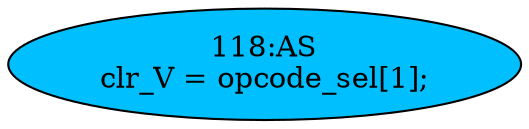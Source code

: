 strict digraph "" {
	node [label="\N"];
	"118:AS"	 [ast="<pyverilog.vparser.ast.Assign object at 0x7f7a879fb910>",
		def_var="['clr_V']",
		fillcolor=deepskyblue,
		label="118:AS
clr_V = opcode_sel[1];",
		statements="[]",
		style=filled,
		typ=Assign,
		use_var="['opcode_sel']"];
}
